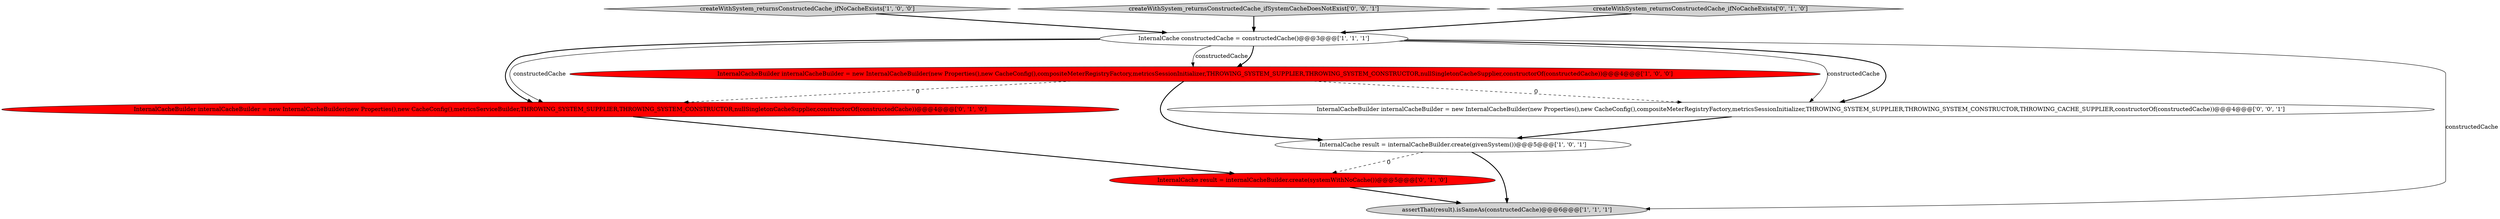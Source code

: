 digraph {
2 [style = filled, label = "InternalCache constructedCache = constructedCache()@@@3@@@['1', '1', '1']", fillcolor = white, shape = ellipse image = "AAA0AAABBB1BBB"];
5 [style = filled, label = "InternalCacheBuilder internalCacheBuilder = new InternalCacheBuilder(new Properties(),new CacheConfig(),metricsServiceBuilder,THROWING_SYSTEM_SUPPLIER,THROWING_SYSTEM_CONSTRUCTOR,nullSingletonCacheSupplier,constructorOf(constructedCache))@@@4@@@['0', '1', '0']", fillcolor = red, shape = ellipse image = "AAA1AAABBB2BBB"];
7 [style = filled, label = "InternalCache result = internalCacheBuilder.create(systemWithNoCache())@@@5@@@['0', '1', '0']", fillcolor = red, shape = ellipse image = "AAA1AAABBB2BBB"];
8 [style = filled, label = "InternalCacheBuilder internalCacheBuilder = new InternalCacheBuilder(new Properties(),new CacheConfig(),compositeMeterRegistryFactory,metricsSessionInitializer,THROWING_SYSTEM_SUPPLIER,THROWING_SYSTEM_CONSTRUCTOR,THROWING_CACHE_SUPPLIER,constructorOf(constructedCache))@@@4@@@['0', '0', '1']", fillcolor = white, shape = ellipse image = "AAA0AAABBB3BBB"];
4 [style = filled, label = "createWithSystem_returnsConstructedCache_ifNoCacheExists['1', '0', '0']", fillcolor = lightgray, shape = diamond image = "AAA0AAABBB1BBB"];
9 [style = filled, label = "createWithSystem_returnsConstructedCache_ifSystemCacheDoesNotExist['0', '0', '1']", fillcolor = lightgray, shape = diamond image = "AAA0AAABBB3BBB"];
1 [style = filled, label = "InternalCache result = internalCacheBuilder.create(givenSystem())@@@5@@@['1', '0', '1']", fillcolor = white, shape = ellipse image = "AAA0AAABBB1BBB"];
3 [style = filled, label = "assertThat(result).isSameAs(constructedCache)@@@6@@@['1', '1', '1']", fillcolor = lightgray, shape = ellipse image = "AAA0AAABBB1BBB"];
6 [style = filled, label = "createWithSystem_returnsConstructedCache_ifNoCacheExists['0', '1', '0']", fillcolor = lightgray, shape = diamond image = "AAA0AAABBB2BBB"];
0 [style = filled, label = "InternalCacheBuilder internalCacheBuilder = new InternalCacheBuilder(new Properties(),new CacheConfig(),compositeMeterRegistryFactory,metricsSessionInitializer,THROWING_SYSTEM_SUPPLIER,THROWING_SYSTEM_CONSTRUCTOR,nullSingletonCacheSupplier,constructorOf(constructedCache))@@@4@@@['1', '0', '0']", fillcolor = red, shape = ellipse image = "AAA1AAABBB1BBB"];
1->3 [style = bold, label=""];
2->0 [style = solid, label="constructedCache"];
8->1 [style = bold, label=""];
5->7 [style = bold, label=""];
0->8 [style = dashed, label="0"];
2->3 [style = solid, label="constructedCache"];
2->0 [style = bold, label=""];
2->5 [style = solid, label="constructedCache"];
4->2 [style = bold, label=""];
1->7 [style = dashed, label="0"];
0->5 [style = dashed, label="0"];
9->2 [style = bold, label=""];
0->1 [style = bold, label=""];
2->8 [style = solid, label="constructedCache"];
7->3 [style = bold, label=""];
2->8 [style = bold, label=""];
2->5 [style = bold, label=""];
6->2 [style = bold, label=""];
}
